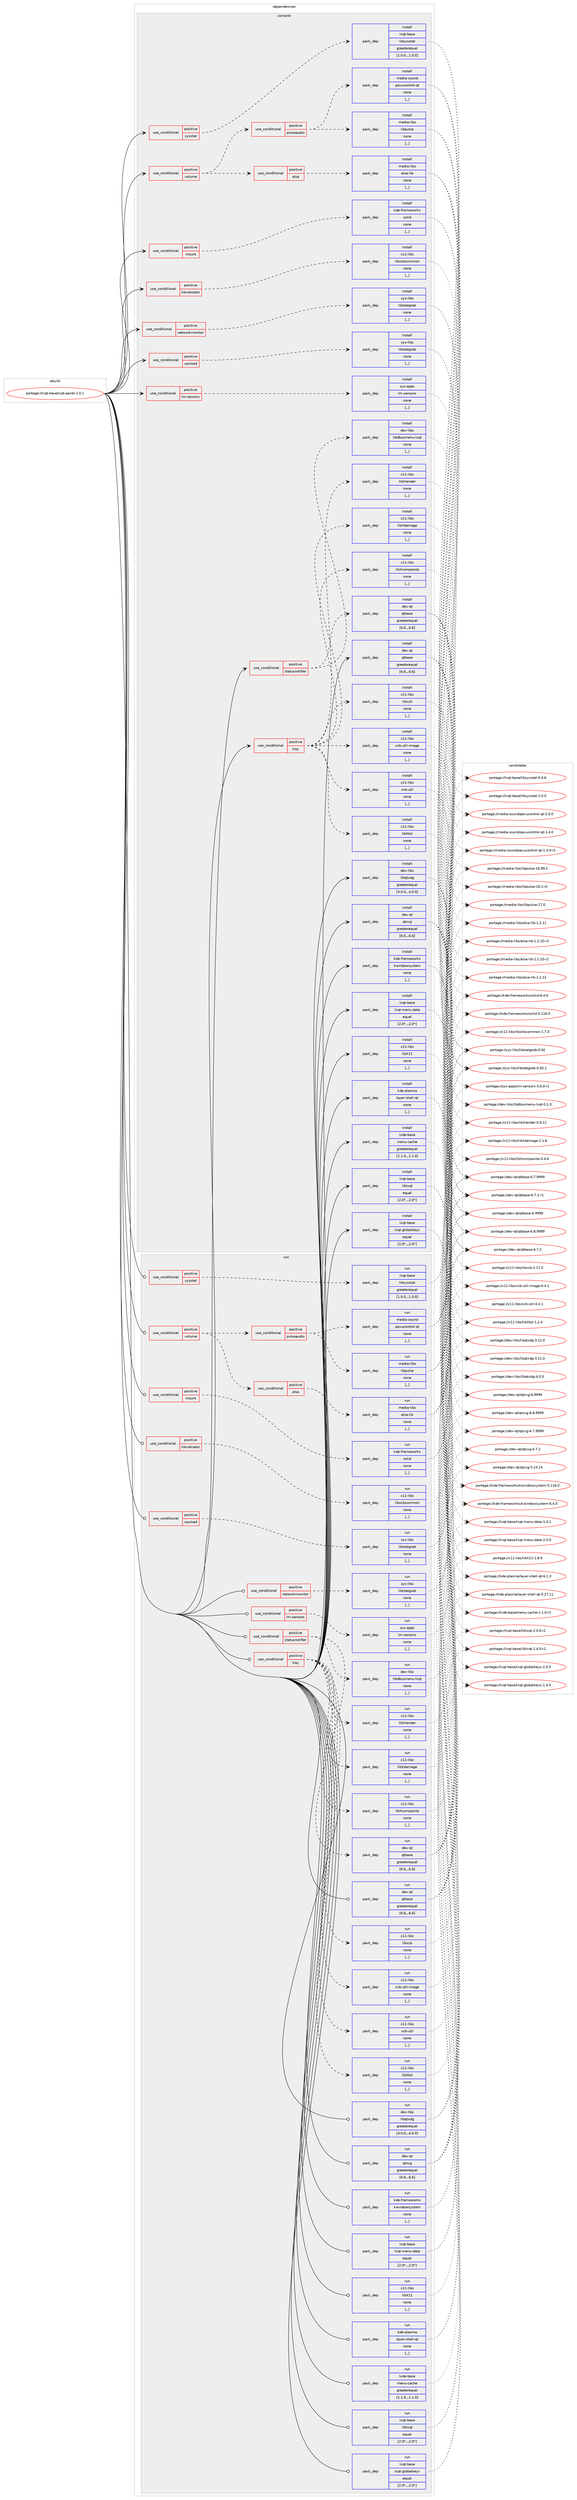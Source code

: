 digraph prolog {

# *************
# Graph options
# *************

newrank=true;
concentrate=true;
compound=true;
graph [rankdir=LR,fontname=Helvetica,fontsize=10,ranksep=1.5];#, ranksep=2.5, nodesep=0.2];
edge  [arrowhead=vee];
node  [fontname=Helvetica,fontsize=10];

# **********
# The ebuild
# **********

subgraph cluster_leftcol {
color=gray;
label=<<i>ebuild</i>>;
id [label="portage://lxqt-base/lxqt-panel-2.0.1", color=red, width=4, href="../lxqt-base/lxqt-panel-2.0.1.svg"];
}

# ****************
# The dependencies
# ****************

subgraph cluster_midcol {
color=gray;
label=<<i>dependencies</i>>;
subgraph cluster_compile {
fillcolor="#eeeeee";
style=filled;
label=<<i>compile</i>>;
subgraph cond68739 {
dependency274026 [label=<<TABLE BORDER="0" CELLBORDER="1" CELLSPACING="0" CELLPADDING="4"><TR><TD ROWSPAN="3" CELLPADDING="10">use_conditional</TD></TR><TR><TD>positive</TD></TR><TR><TD>cpuload</TD></TR></TABLE>>, shape=none, color=red];
subgraph pack203046 {
dependency274027 [label=<<TABLE BORDER="0" CELLBORDER="1" CELLSPACING="0" CELLPADDING="4" WIDTH="220"><TR><TD ROWSPAN="6" CELLPADDING="30">pack_dep</TD></TR><TR><TD WIDTH="110">install</TD></TR><TR><TD>sys-libs</TD></TR><TR><TD>libstatgrab</TD></TR><TR><TD>none</TD></TR><TR><TD>[,,]</TD></TR></TABLE>>, shape=none, color=blue];
}
dependency274026:e -> dependency274027:w [weight=20,style="dashed",arrowhead="vee"];
}
id:e -> dependency274026:w [weight=20,style="solid",arrowhead="vee"];
subgraph cond68740 {
dependency274028 [label=<<TABLE BORDER="0" CELLBORDER="1" CELLSPACING="0" CELLPADDING="4"><TR><TD ROWSPAN="3" CELLPADDING="10">use_conditional</TD></TR><TR><TD>positive</TD></TR><TR><TD>kbindicator</TD></TR></TABLE>>, shape=none, color=red];
subgraph pack203047 {
dependency274029 [label=<<TABLE BORDER="0" CELLBORDER="1" CELLSPACING="0" CELLPADDING="4" WIDTH="220"><TR><TD ROWSPAN="6" CELLPADDING="30">pack_dep</TD></TR><TR><TD WIDTH="110">install</TD></TR><TR><TD>x11-libs</TD></TR><TR><TD>libxkbcommon</TD></TR><TR><TD>none</TD></TR><TR><TD>[,,]</TD></TR></TABLE>>, shape=none, color=blue];
}
dependency274028:e -> dependency274029:w [weight=20,style="dashed",arrowhead="vee"];
}
id:e -> dependency274028:w [weight=20,style="solid",arrowhead="vee"];
subgraph cond68741 {
dependency274030 [label=<<TABLE BORDER="0" CELLBORDER="1" CELLSPACING="0" CELLPADDING="4"><TR><TD ROWSPAN="3" CELLPADDING="10">use_conditional</TD></TR><TR><TD>positive</TD></TR><TR><TD>lm-sensors</TD></TR></TABLE>>, shape=none, color=red];
subgraph pack203048 {
dependency274031 [label=<<TABLE BORDER="0" CELLBORDER="1" CELLSPACING="0" CELLPADDING="4" WIDTH="220"><TR><TD ROWSPAN="6" CELLPADDING="30">pack_dep</TD></TR><TR><TD WIDTH="110">install</TD></TR><TR><TD>sys-apps</TD></TR><TR><TD>lm-sensors</TD></TR><TR><TD>none</TD></TR><TR><TD>[,,]</TD></TR></TABLE>>, shape=none, color=blue];
}
dependency274030:e -> dependency274031:w [weight=20,style="dashed",arrowhead="vee"];
}
id:e -> dependency274030:w [weight=20,style="solid",arrowhead="vee"];
subgraph cond68742 {
dependency274032 [label=<<TABLE BORDER="0" CELLBORDER="1" CELLSPACING="0" CELLPADDING="4"><TR><TD ROWSPAN="3" CELLPADDING="10">use_conditional</TD></TR><TR><TD>positive</TD></TR><TR><TD>mount</TD></TR></TABLE>>, shape=none, color=red];
subgraph pack203049 {
dependency274033 [label=<<TABLE BORDER="0" CELLBORDER="1" CELLSPACING="0" CELLPADDING="4" WIDTH="220"><TR><TD ROWSPAN="6" CELLPADDING="30">pack_dep</TD></TR><TR><TD WIDTH="110">install</TD></TR><TR><TD>kde-frameworks</TD></TR><TR><TD>solid</TD></TR><TR><TD>none</TD></TR><TR><TD>[,,]</TD></TR></TABLE>>, shape=none, color=blue];
}
dependency274032:e -> dependency274033:w [weight=20,style="dashed",arrowhead="vee"];
}
id:e -> dependency274032:w [weight=20,style="solid",arrowhead="vee"];
subgraph cond68743 {
dependency274034 [label=<<TABLE BORDER="0" CELLBORDER="1" CELLSPACING="0" CELLPADDING="4"><TR><TD ROWSPAN="3" CELLPADDING="10">use_conditional</TD></TR><TR><TD>positive</TD></TR><TR><TD>networkmonitor</TD></TR></TABLE>>, shape=none, color=red];
subgraph pack203050 {
dependency274035 [label=<<TABLE BORDER="0" CELLBORDER="1" CELLSPACING="0" CELLPADDING="4" WIDTH="220"><TR><TD ROWSPAN="6" CELLPADDING="30">pack_dep</TD></TR><TR><TD WIDTH="110">install</TD></TR><TR><TD>sys-libs</TD></TR><TR><TD>libstatgrab</TD></TR><TR><TD>none</TD></TR><TR><TD>[,,]</TD></TR></TABLE>>, shape=none, color=blue];
}
dependency274034:e -> dependency274035:w [weight=20,style="dashed",arrowhead="vee"];
}
id:e -> dependency274034:w [weight=20,style="solid",arrowhead="vee"];
subgraph cond68744 {
dependency274036 [label=<<TABLE BORDER="0" CELLBORDER="1" CELLSPACING="0" CELLPADDING="4"><TR><TD ROWSPAN="3" CELLPADDING="10">use_conditional</TD></TR><TR><TD>positive</TD></TR><TR><TD>statusnotifier</TD></TR></TABLE>>, shape=none, color=red];
subgraph pack203051 {
dependency274037 [label=<<TABLE BORDER="0" CELLBORDER="1" CELLSPACING="0" CELLPADDING="4" WIDTH="220"><TR><TD ROWSPAN="6" CELLPADDING="30">pack_dep</TD></TR><TR><TD WIDTH="110">install</TD></TR><TR><TD>dev-libs</TD></TR><TR><TD>libdbusmenu-lxqt</TD></TR><TR><TD>none</TD></TR><TR><TD>[,,]</TD></TR></TABLE>>, shape=none, color=blue];
}
dependency274036:e -> dependency274037:w [weight=20,style="dashed",arrowhead="vee"];
subgraph pack203052 {
dependency274038 [label=<<TABLE BORDER="0" CELLBORDER="1" CELLSPACING="0" CELLPADDING="4" WIDTH="220"><TR><TD ROWSPAN="6" CELLPADDING="30">pack_dep</TD></TR><TR><TD WIDTH="110">install</TD></TR><TR><TD>dev-qt</TD></TR><TR><TD>qtbase</TD></TR><TR><TD>greaterequal</TD></TR><TR><TD>[6.6,,,6.6]</TD></TR></TABLE>>, shape=none, color=blue];
}
dependency274036:e -> dependency274038:w [weight=20,style="dashed",arrowhead="vee"];
}
id:e -> dependency274036:w [weight=20,style="solid",arrowhead="vee"];
subgraph cond68745 {
dependency274039 [label=<<TABLE BORDER="0" CELLBORDER="1" CELLSPACING="0" CELLPADDING="4"><TR><TD ROWSPAN="3" CELLPADDING="10">use_conditional</TD></TR><TR><TD>positive</TD></TR><TR><TD>sysstat</TD></TR></TABLE>>, shape=none, color=red];
subgraph pack203053 {
dependency274040 [label=<<TABLE BORDER="0" CELLBORDER="1" CELLSPACING="0" CELLPADDING="4" WIDTH="220"><TR><TD ROWSPAN="6" CELLPADDING="30">pack_dep</TD></TR><TR><TD WIDTH="110">install</TD></TR><TR><TD>lxqt-base</TD></TR><TR><TD>libsysstat</TD></TR><TR><TD>greaterequal</TD></TR><TR><TD>[1.0.0,,,1.0.0]</TD></TR></TABLE>>, shape=none, color=blue];
}
dependency274039:e -> dependency274040:w [weight=20,style="dashed",arrowhead="vee"];
}
id:e -> dependency274039:w [weight=20,style="solid",arrowhead="vee"];
subgraph cond68746 {
dependency274041 [label=<<TABLE BORDER="0" CELLBORDER="1" CELLSPACING="0" CELLPADDING="4"><TR><TD ROWSPAN="3" CELLPADDING="10">use_conditional</TD></TR><TR><TD>positive</TD></TR><TR><TD>tray</TD></TR></TABLE>>, shape=none, color=red];
subgraph pack203054 {
dependency274042 [label=<<TABLE BORDER="0" CELLBORDER="1" CELLSPACING="0" CELLPADDING="4" WIDTH="220"><TR><TD ROWSPAN="6" CELLPADDING="30">pack_dep</TD></TR><TR><TD WIDTH="110">install</TD></TR><TR><TD>x11-libs</TD></TR><TR><TD>libxcb</TD></TR><TR><TD>none</TD></TR><TR><TD>[,,]</TD></TR></TABLE>>, shape=none, color=blue];
}
dependency274041:e -> dependency274042:w [weight=20,style="dashed",arrowhead="vee"];
subgraph pack203055 {
dependency274043 [label=<<TABLE BORDER="0" CELLBORDER="1" CELLSPACING="0" CELLPADDING="4" WIDTH="220"><TR><TD ROWSPAN="6" CELLPADDING="30">pack_dep</TD></TR><TR><TD WIDTH="110">install</TD></TR><TR><TD>x11-libs</TD></TR><TR><TD>libXcomposite</TD></TR><TR><TD>none</TD></TR><TR><TD>[,,]</TD></TR></TABLE>>, shape=none, color=blue];
}
dependency274041:e -> dependency274043:w [weight=20,style="dashed",arrowhead="vee"];
subgraph pack203056 {
dependency274044 [label=<<TABLE BORDER="0" CELLBORDER="1" CELLSPACING="0" CELLPADDING="4" WIDTH="220"><TR><TD ROWSPAN="6" CELLPADDING="30">pack_dep</TD></TR><TR><TD WIDTH="110">install</TD></TR><TR><TD>x11-libs</TD></TR><TR><TD>libXdamage</TD></TR><TR><TD>none</TD></TR><TR><TD>[,,]</TD></TR></TABLE>>, shape=none, color=blue];
}
dependency274041:e -> dependency274044:w [weight=20,style="dashed",arrowhead="vee"];
subgraph pack203057 {
dependency274045 [label=<<TABLE BORDER="0" CELLBORDER="1" CELLSPACING="0" CELLPADDING="4" WIDTH="220"><TR><TD ROWSPAN="6" CELLPADDING="30">pack_dep</TD></TR><TR><TD WIDTH="110">install</TD></TR><TR><TD>x11-libs</TD></TR><TR><TD>libXrender</TD></TR><TR><TD>none</TD></TR><TR><TD>[,,]</TD></TR></TABLE>>, shape=none, color=blue];
}
dependency274041:e -> dependency274045:w [weight=20,style="dashed",arrowhead="vee"];
subgraph pack203058 {
dependency274046 [label=<<TABLE BORDER="0" CELLBORDER="1" CELLSPACING="0" CELLPADDING="4" WIDTH="220"><TR><TD ROWSPAN="6" CELLPADDING="30">pack_dep</TD></TR><TR><TD WIDTH="110">install</TD></TR><TR><TD>x11-libs</TD></TR><TR><TD>libXtst</TD></TR><TR><TD>none</TD></TR><TR><TD>[,,]</TD></TR></TABLE>>, shape=none, color=blue];
}
dependency274041:e -> dependency274046:w [weight=20,style="dashed",arrowhead="vee"];
subgraph pack203059 {
dependency274047 [label=<<TABLE BORDER="0" CELLBORDER="1" CELLSPACING="0" CELLPADDING="4" WIDTH="220"><TR><TD ROWSPAN="6" CELLPADDING="30">pack_dep</TD></TR><TR><TD WIDTH="110">install</TD></TR><TR><TD>x11-libs</TD></TR><TR><TD>xcb-util</TD></TR><TR><TD>none</TD></TR><TR><TD>[,,]</TD></TR></TABLE>>, shape=none, color=blue];
}
dependency274041:e -> dependency274047:w [weight=20,style="dashed",arrowhead="vee"];
subgraph pack203060 {
dependency274048 [label=<<TABLE BORDER="0" CELLBORDER="1" CELLSPACING="0" CELLPADDING="4" WIDTH="220"><TR><TD ROWSPAN="6" CELLPADDING="30">pack_dep</TD></TR><TR><TD WIDTH="110">install</TD></TR><TR><TD>x11-libs</TD></TR><TR><TD>xcb-util-image</TD></TR><TR><TD>none</TD></TR><TR><TD>[,,]</TD></TR></TABLE>>, shape=none, color=blue];
}
dependency274041:e -> dependency274048:w [weight=20,style="dashed",arrowhead="vee"];
}
id:e -> dependency274041:w [weight=20,style="solid",arrowhead="vee"];
subgraph cond68747 {
dependency274049 [label=<<TABLE BORDER="0" CELLBORDER="1" CELLSPACING="0" CELLPADDING="4"><TR><TD ROWSPAN="3" CELLPADDING="10">use_conditional</TD></TR><TR><TD>positive</TD></TR><TR><TD>volume</TD></TR></TABLE>>, shape=none, color=red];
subgraph cond68748 {
dependency274050 [label=<<TABLE BORDER="0" CELLBORDER="1" CELLSPACING="0" CELLPADDING="4"><TR><TD ROWSPAN="3" CELLPADDING="10">use_conditional</TD></TR><TR><TD>positive</TD></TR><TR><TD>alsa</TD></TR></TABLE>>, shape=none, color=red];
subgraph pack203061 {
dependency274051 [label=<<TABLE BORDER="0" CELLBORDER="1" CELLSPACING="0" CELLPADDING="4" WIDTH="220"><TR><TD ROWSPAN="6" CELLPADDING="30">pack_dep</TD></TR><TR><TD WIDTH="110">install</TD></TR><TR><TD>media-libs</TD></TR><TR><TD>alsa-lib</TD></TR><TR><TD>none</TD></TR><TR><TD>[,,]</TD></TR></TABLE>>, shape=none, color=blue];
}
dependency274050:e -> dependency274051:w [weight=20,style="dashed",arrowhead="vee"];
}
dependency274049:e -> dependency274050:w [weight=20,style="dashed",arrowhead="vee"];
subgraph cond68749 {
dependency274052 [label=<<TABLE BORDER="0" CELLBORDER="1" CELLSPACING="0" CELLPADDING="4"><TR><TD ROWSPAN="3" CELLPADDING="10">use_conditional</TD></TR><TR><TD>positive</TD></TR><TR><TD>pulseaudio</TD></TR></TABLE>>, shape=none, color=red];
subgraph pack203062 {
dependency274053 [label=<<TABLE BORDER="0" CELLBORDER="1" CELLSPACING="0" CELLPADDING="4" WIDTH="220"><TR><TD ROWSPAN="6" CELLPADDING="30">pack_dep</TD></TR><TR><TD WIDTH="110">install</TD></TR><TR><TD>media-libs</TD></TR><TR><TD>libpulse</TD></TR><TR><TD>none</TD></TR><TR><TD>[,,]</TD></TR></TABLE>>, shape=none, color=blue];
}
dependency274052:e -> dependency274053:w [weight=20,style="dashed",arrowhead="vee"];
subgraph pack203063 {
dependency274054 [label=<<TABLE BORDER="0" CELLBORDER="1" CELLSPACING="0" CELLPADDING="4" WIDTH="220"><TR><TD ROWSPAN="6" CELLPADDING="30">pack_dep</TD></TR><TR><TD WIDTH="110">install</TD></TR><TR><TD>media-sound</TD></TR><TR><TD>pavucontrol-qt</TD></TR><TR><TD>none</TD></TR><TR><TD>[,,]</TD></TR></TABLE>>, shape=none, color=blue];
}
dependency274052:e -> dependency274054:w [weight=20,style="dashed",arrowhead="vee"];
}
dependency274049:e -> dependency274052:w [weight=20,style="dashed",arrowhead="vee"];
}
id:e -> dependency274049:w [weight=20,style="solid",arrowhead="vee"];
subgraph pack203064 {
dependency274055 [label=<<TABLE BORDER="0" CELLBORDER="1" CELLSPACING="0" CELLPADDING="4" WIDTH="220"><TR><TD ROWSPAN="6" CELLPADDING="30">pack_dep</TD></TR><TR><TD WIDTH="110">install</TD></TR><TR><TD>dev-libs</TD></TR><TR><TD>libqtxdg</TD></TR><TR><TD>greaterequal</TD></TR><TR><TD>[4.0.0,,,4.0.0]</TD></TR></TABLE>>, shape=none, color=blue];
}
id:e -> dependency274055:w [weight=20,style="solid",arrowhead="vee"];
subgraph pack203065 {
dependency274056 [label=<<TABLE BORDER="0" CELLBORDER="1" CELLSPACING="0" CELLPADDING="4" WIDTH="220"><TR><TD ROWSPAN="6" CELLPADDING="30">pack_dep</TD></TR><TR><TD WIDTH="110">install</TD></TR><TR><TD>dev-qt</TD></TR><TR><TD>qtbase</TD></TR><TR><TD>greaterequal</TD></TR><TR><TD>[6.6,,,6.6]</TD></TR></TABLE>>, shape=none, color=blue];
}
id:e -> dependency274056:w [weight=20,style="solid",arrowhead="vee"];
subgraph pack203066 {
dependency274057 [label=<<TABLE BORDER="0" CELLBORDER="1" CELLSPACING="0" CELLPADDING="4" WIDTH="220"><TR><TD ROWSPAN="6" CELLPADDING="30">pack_dep</TD></TR><TR><TD WIDTH="110">install</TD></TR><TR><TD>dev-qt</TD></TR><TR><TD>qtsvg</TD></TR><TR><TD>greaterequal</TD></TR><TR><TD>[6.6,,,6.6]</TD></TR></TABLE>>, shape=none, color=blue];
}
id:e -> dependency274057:w [weight=20,style="solid",arrowhead="vee"];
subgraph pack203067 {
dependency274058 [label=<<TABLE BORDER="0" CELLBORDER="1" CELLSPACING="0" CELLPADDING="4" WIDTH="220"><TR><TD ROWSPAN="6" CELLPADDING="30">pack_dep</TD></TR><TR><TD WIDTH="110">install</TD></TR><TR><TD>kde-frameworks</TD></TR><TR><TD>kwindowsystem</TD></TR><TR><TD>none</TD></TR><TR><TD>[,,]</TD></TR></TABLE>>, shape=none, color=blue];
}
id:e -> dependency274058:w [weight=20,style="solid",arrowhead="vee"];
subgraph pack203068 {
dependency274059 [label=<<TABLE BORDER="0" CELLBORDER="1" CELLSPACING="0" CELLPADDING="4" WIDTH="220"><TR><TD ROWSPAN="6" CELLPADDING="30">pack_dep</TD></TR><TR><TD WIDTH="110">install</TD></TR><TR><TD>kde-plasma</TD></TR><TR><TD>layer-shell-qt</TD></TR><TR><TD>none</TD></TR><TR><TD>[,,]</TD></TR></TABLE>>, shape=none, color=blue];
}
id:e -> dependency274059:w [weight=20,style="solid",arrowhead="vee"];
subgraph pack203069 {
dependency274060 [label=<<TABLE BORDER="0" CELLBORDER="1" CELLSPACING="0" CELLPADDING="4" WIDTH="220"><TR><TD ROWSPAN="6" CELLPADDING="30">pack_dep</TD></TR><TR><TD WIDTH="110">install</TD></TR><TR><TD>lxde-base</TD></TR><TR><TD>menu-cache</TD></TR><TR><TD>greaterequal</TD></TR><TR><TD>[1.1.0,,,1.1.0]</TD></TR></TABLE>>, shape=none, color=blue];
}
id:e -> dependency274060:w [weight=20,style="solid",arrowhead="vee"];
subgraph pack203070 {
dependency274061 [label=<<TABLE BORDER="0" CELLBORDER="1" CELLSPACING="0" CELLPADDING="4" WIDTH="220"><TR><TD ROWSPAN="6" CELLPADDING="30">pack_dep</TD></TR><TR><TD WIDTH="110">install</TD></TR><TR><TD>lxqt-base</TD></TR><TR><TD>liblxqt</TD></TR><TR><TD>equal</TD></TR><TR><TD>[2.0*,,,2.0*]</TD></TR></TABLE>>, shape=none, color=blue];
}
id:e -> dependency274061:w [weight=20,style="solid",arrowhead="vee"];
subgraph pack203071 {
dependency274062 [label=<<TABLE BORDER="0" CELLBORDER="1" CELLSPACING="0" CELLPADDING="4" WIDTH="220"><TR><TD ROWSPAN="6" CELLPADDING="30">pack_dep</TD></TR><TR><TD WIDTH="110">install</TD></TR><TR><TD>lxqt-base</TD></TR><TR><TD>lxqt-globalkeys</TD></TR><TR><TD>equal</TD></TR><TR><TD>[2.0*,,,2.0*]</TD></TR></TABLE>>, shape=none, color=blue];
}
id:e -> dependency274062:w [weight=20,style="solid",arrowhead="vee"];
subgraph pack203072 {
dependency274063 [label=<<TABLE BORDER="0" CELLBORDER="1" CELLSPACING="0" CELLPADDING="4" WIDTH="220"><TR><TD ROWSPAN="6" CELLPADDING="30">pack_dep</TD></TR><TR><TD WIDTH="110">install</TD></TR><TR><TD>lxqt-base</TD></TR><TR><TD>lxqt-menu-data</TD></TR><TR><TD>equal</TD></TR><TR><TD>[2.0*,,,2.0*]</TD></TR></TABLE>>, shape=none, color=blue];
}
id:e -> dependency274063:w [weight=20,style="solid",arrowhead="vee"];
subgraph pack203073 {
dependency274064 [label=<<TABLE BORDER="0" CELLBORDER="1" CELLSPACING="0" CELLPADDING="4" WIDTH="220"><TR><TD ROWSPAN="6" CELLPADDING="30">pack_dep</TD></TR><TR><TD WIDTH="110">install</TD></TR><TR><TD>x11-libs</TD></TR><TR><TD>libX11</TD></TR><TR><TD>none</TD></TR><TR><TD>[,,]</TD></TR></TABLE>>, shape=none, color=blue];
}
id:e -> dependency274064:w [weight=20,style="solid",arrowhead="vee"];
}
subgraph cluster_compileandrun {
fillcolor="#eeeeee";
style=filled;
label=<<i>compile and run</i>>;
}
subgraph cluster_run {
fillcolor="#eeeeee";
style=filled;
label=<<i>run</i>>;
subgraph cond68750 {
dependency274065 [label=<<TABLE BORDER="0" CELLBORDER="1" CELLSPACING="0" CELLPADDING="4"><TR><TD ROWSPAN="3" CELLPADDING="10">use_conditional</TD></TR><TR><TD>positive</TD></TR><TR><TD>cpuload</TD></TR></TABLE>>, shape=none, color=red];
subgraph pack203074 {
dependency274066 [label=<<TABLE BORDER="0" CELLBORDER="1" CELLSPACING="0" CELLPADDING="4" WIDTH="220"><TR><TD ROWSPAN="6" CELLPADDING="30">pack_dep</TD></TR><TR><TD WIDTH="110">run</TD></TR><TR><TD>sys-libs</TD></TR><TR><TD>libstatgrab</TD></TR><TR><TD>none</TD></TR><TR><TD>[,,]</TD></TR></TABLE>>, shape=none, color=blue];
}
dependency274065:e -> dependency274066:w [weight=20,style="dashed",arrowhead="vee"];
}
id:e -> dependency274065:w [weight=20,style="solid",arrowhead="odot"];
subgraph cond68751 {
dependency274067 [label=<<TABLE BORDER="0" CELLBORDER="1" CELLSPACING="0" CELLPADDING="4"><TR><TD ROWSPAN="3" CELLPADDING="10">use_conditional</TD></TR><TR><TD>positive</TD></TR><TR><TD>kbindicator</TD></TR></TABLE>>, shape=none, color=red];
subgraph pack203075 {
dependency274068 [label=<<TABLE BORDER="0" CELLBORDER="1" CELLSPACING="0" CELLPADDING="4" WIDTH="220"><TR><TD ROWSPAN="6" CELLPADDING="30">pack_dep</TD></TR><TR><TD WIDTH="110">run</TD></TR><TR><TD>x11-libs</TD></TR><TR><TD>libxkbcommon</TD></TR><TR><TD>none</TD></TR><TR><TD>[,,]</TD></TR></TABLE>>, shape=none, color=blue];
}
dependency274067:e -> dependency274068:w [weight=20,style="dashed",arrowhead="vee"];
}
id:e -> dependency274067:w [weight=20,style="solid",arrowhead="odot"];
subgraph cond68752 {
dependency274069 [label=<<TABLE BORDER="0" CELLBORDER="1" CELLSPACING="0" CELLPADDING="4"><TR><TD ROWSPAN="3" CELLPADDING="10">use_conditional</TD></TR><TR><TD>positive</TD></TR><TR><TD>lm-sensors</TD></TR></TABLE>>, shape=none, color=red];
subgraph pack203076 {
dependency274070 [label=<<TABLE BORDER="0" CELLBORDER="1" CELLSPACING="0" CELLPADDING="4" WIDTH="220"><TR><TD ROWSPAN="6" CELLPADDING="30">pack_dep</TD></TR><TR><TD WIDTH="110">run</TD></TR><TR><TD>sys-apps</TD></TR><TR><TD>lm-sensors</TD></TR><TR><TD>none</TD></TR><TR><TD>[,,]</TD></TR></TABLE>>, shape=none, color=blue];
}
dependency274069:e -> dependency274070:w [weight=20,style="dashed",arrowhead="vee"];
}
id:e -> dependency274069:w [weight=20,style="solid",arrowhead="odot"];
subgraph cond68753 {
dependency274071 [label=<<TABLE BORDER="0" CELLBORDER="1" CELLSPACING="0" CELLPADDING="4"><TR><TD ROWSPAN="3" CELLPADDING="10">use_conditional</TD></TR><TR><TD>positive</TD></TR><TR><TD>mount</TD></TR></TABLE>>, shape=none, color=red];
subgraph pack203077 {
dependency274072 [label=<<TABLE BORDER="0" CELLBORDER="1" CELLSPACING="0" CELLPADDING="4" WIDTH="220"><TR><TD ROWSPAN="6" CELLPADDING="30">pack_dep</TD></TR><TR><TD WIDTH="110">run</TD></TR><TR><TD>kde-frameworks</TD></TR><TR><TD>solid</TD></TR><TR><TD>none</TD></TR><TR><TD>[,,]</TD></TR></TABLE>>, shape=none, color=blue];
}
dependency274071:e -> dependency274072:w [weight=20,style="dashed",arrowhead="vee"];
}
id:e -> dependency274071:w [weight=20,style="solid",arrowhead="odot"];
subgraph cond68754 {
dependency274073 [label=<<TABLE BORDER="0" CELLBORDER="1" CELLSPACING="0" CELLPADDING="4"><TR><TD ROWSPAN="3" CELLPADDING="10">use_conditional</TD></TR><TR><TD>positive</TD></TR><TR><TD>networkmonitor</TD></TR></TABLE>>, shape=none, color=red];
subgraph pack203078 {
dependency274074 [label=<<TABLE BORDER="0" CELLBORDER="1" CELLSPACING="0" CELLPADDING="4" WIDTH="220"><TR><TD ROWSPAN="6" CELLPADDING="30">pack_dep</TD></TR><TR><TD WIDTH="110">run</TD></TR><TR><TD>sys-libs</TD></TR><TR><TD>libstatgrab</TD></TR><TR><TD>none</TD></TR><TR><TD>[,,]</TD></TR></TABLE>>, shape=none, color=blue];
}
dependency274073:e -> dependency274074:w [weight=20,style="dashed",arrowhead="vee"];
}
id:e -> dependency274073:w [weight=20,style="solid",arrowhead="odot"];
subgraph cond68755 {
dependency274075 [label=<<TABLE BORDER="0" CELLBORDER="1" CELLSPACING="0" CELLPADDING="4"><TR><TD ROWSPAN="3" CELLPADDING="10">use_conditional</TD></TR><TR><TD>positive</TD></TR><TR><TD>statusnotifier</TD></TR></TABLE>>, shape=none, color=red];
subgraph pack203079 {
dependency274076 [label=<<TABLE BORDER="0" CELLBORDER="1" CELLSPACING="0" CELLPADDING="4" WIDTH="220"><TR><TD ROWSPAN="6" CELLPADDING="30">pack_dep</TD></TR><TR><TD WIDTH="110">run</TD></TR><TR><TD>dev-libs</TD></TR><TR><TD>libdbusmenu-lxqt</TD></TR><TR><TD>none</TD></TR><TR><TD>[,,]</TD></TR></TABLE>>, shape=none, color=blue];
}
dependency274075:e -> dependency274076:w [weight=20,style="dashed",arrowhead="vee"];
subgraph pack203080 {
dependency274077 [label=<<TABLE BORDER="0" CELLBORDER="1" CELLSPACING="0" CELLPADDING="4" WIDTH="220"><TR><TD ROWSPAN="6" CELLPADDING="30">pack_dep</TD></TR><TR><TD WIDTH="110">run</TD></TR><TR><TD>dev-qt</TD></TR><TR><TD>qtbase</TD></TR><TR><TD>greaterequal</TD></TR><TR><TD>[6.6,,,6.6]</TD></TR></TABLE>>, shape=none, color=blue];
}
dependency274075:e -> dependency274077:w [weight=20,style="dashed",arrowhead="vee"];
}
id:e -> dependency274075:w [weight=20,style="solid",arrowhead="odot"];
subgraph cond68756 {
dependency274078 [label=<<TABLE BORDER="0" CELLBORDER="1" CELLSPACING="0" CELLPADDING="4"><TR><TD ROWSPAN="3" CELLPADDING="10">use_conditional</TD></TR><TR><TD>positive</TD></TR><TR><TD>sysstat</TD></TR></TABLE>>, shape=none, color=red];
subgraph pack203081 {
dependency274079 [label=<<TABLE BORDER="0" CELLBORDER="1" CELLSPACING="0" CELLPADDING="4" WIDTH="220"><TR><TD ROWSPAN="6" CELLPADDING="30">pack_dep</TD></TR><TR><TD WIDTH="110">run</TD></TR><TR><TD>lxqt-base</TD></TR><TR><TD>libsysstat</TD></TR><TR><TD>greaterequal</TD></TR><TR><TD>[1.0.0,,,1.0.0]</TD></TR></TABLE>>, shape=none, color=blue];
}
dependency274078:e -> dependency274079:w [weight=20,style="dashed",arrowhead="vee"];
}
id:e -> dependency274078:w [weight=20,style="solid",arrowhead="odot"];
subgraph cond68757 {
dependency274080 [label=<<TABLE BORDER="0" CELLBORDER="1" CELLSPACING="0" CELLPADDING="4"><TR><TD ROWSPAN="3" CELLPADDING="10">use_conditional</TD></TR><TR><TD>positive</TD></TR><TR><TD>tray</TD></TR></TABLE>>, shape=none, color=red];
subgraph pack203082 {
dependency274081 [label=<<TABLE BORDER="0" CELLBORDER="1" CELLSPACING="0" CELLPADDING="4" WIDTH="220"><TR><TD ROWSPAN="6" CELLPADDING="30">pack_dep</TD></TR><TR><TD WIDTH="110">run</TD></TR><TR><TD>x11-libs</TD></TR><TR><TD>libxcb</TD></TR><TR><TD>none</TD></TR><TR><TD>[,,]</TD></TR></TABLE>>, shape=none, color=blue];
}
dependency274080:e -> dependency274081:w [weight=20,style="dashed",arrowhead="vee"];
subgraph pack203083 {
dependency274082 [label=<<TABLE BORDER="0" CELLBORDER="1" CELLSPACING="0" CELLPADDING="4" WIDTH="220"><TR><TD ROWSPAN="6" CELLPADDING="30">pack_dep</TD></TR><TR><TD WIDTH="110">run</TD></TR><TR><TD>x11-libs</TD></TR><TR><TD>libXcomposite</TD></TR><TR><TD>none</TD></TR><TR><TD>[,,]</TD></TR></TABLE>>, shape=none, color=blue];
}
dependency274080:e -> dependency274082:w [weight=20,style="dashed",arrowhead="vee"];
subgraph pack203084 {
dependency274083 [label=<<TABLE BORDER="0" CELLBORDER="1" CELLSPACING="0" CELLPADDING="4" WIDTH="220"><TR><TD ROWSPAN="6" CELLPADDING="30">pack_dep</TD></TR><TR><TD WIDTH="110">run</TD></TR><TR><TD>x11-libs</TD></TR><TR><TD>libXdamage</TD></TR><TR><TD>none</TD></TR><TR><TD>[,,]</TD></TR></TABLE>>, shape=none, color=blue];
}
dependency274080:e -> dependency274083:w [weight=20,style="dashed",arrowhead="vee"];
subgraph pack203085 {
dependency274084 [label=<<TABLE BORDER="0" CELLBORDER="1" CELLSPACING="0" CELLPADDING="4" WIDTH="220"><TR><TD ROWSPAN="6" CELLPADDING="30">pack_dep</TD></TR><TR><TD WIDTH="110">run</TD></TR><TR><TD>x11-libs</TD></TR><TR><TD>libXrender</TD></TR><TR><TD>none</TD></TR><TR><TD>[,,]</TD></TR></TABLE>>, shape=none, color=blue];
}
dependency274080:e -> dependency274084:w [weight=20,style="dashed",arrowhead="vee"];
subgraph pack203086 {
dependency274085 [label=<<TABLE BORDER="0" CELLBORDER="1" CELLSPACING="0" CELLPADDING="4" WIDTH="220"><TR><TD ROWSPAN="6" CELLPADDING="30">pack_dep</TD></TR><TR><TD WIDTH="110">run</TD></TR><TR><TD>x11-libs</TD></TR><TR><TD>libXtst</TD></TR><TR><TD>none</TD></TR><TR><TD>[,,]</TD></TR></TABLE>>, shape=none, color=blue];
}
dependency274080:e -> dependency274085:w [weight=20,style="dashed",arrowhead="vee"];
subgraph pack203087 {
dependency274086 [label=<<TABLE BORDER="0" CELLBORDER="1" CELLSPACING="0" CELLPADDING="4" WIDTH="220"><TR><TD ROWSPAN="6" CELLPADDING="30">pack_dep</TD></TR><TR><TD WIDTH="110">run</TD></TR><TR><TD>x11-libs</TD></TR><TR><TD>xcb-util</TD></TR><TR><TD>none</TD></TR><TR><TD>[,,]</TD></TR></TABLE>>, shape=none, color=blue];
}
dependency274080:e -> dependency274086:w [weight=20,style="dashed",arrowhead="vee"];
subgraph pack203088 {
dependency274087 [label=<<TABLE BORDER="0" CELLBORDER="1" CELLSPACING="0" CELLPADDING="4" WIDTH="220"><TR><TD ROWSPAN="6" CELLPADDING="30">pack_dep</TD></TR><TR><TD WIDTH="110">run</TD></TR><TR><TD>x11-libs</TD></TR><TR><TD>xcb-util-image</TD></TR><TR><TD>none</TD></TR><TR><TD>[,,]</TD></TR></TABLE>>, shape=none, color=blue];
}
dependency274080:e -> dependency274087:w [weight=20,style="dashed",arrowhead="vee"];
}
id:e -> dependency274080:w [weight=20,style="solid",arrowhead="odot"];
subgraph cond68758 {
dependency274088 [label=<<TABLE BORDER="0" CELLBORDER="1" CELLSPACING="0" CELLPADDING="4"><TR><TD ROWSPAN="3" CELLPADDING="10">use_conditional</TD></TR><TR><TD>positive</TD></TR><TR><TD>volume</TD></TR></TABLE>>, shape=none, color=red];
subgraph cond68759 {
dependency274089 [label=<<TABLE BORDER="0" CELLBORDER="1" CELLSPACING="0" CELLPADDING="4"><TR><TD ROWSPAN="3" CELLPADDING="10">use_conditional</TD></TR><TR><TD>positive</TD></TR><TR><TD>alsa</TD></TR></TABLE>>, shape=none, color=red];
subgraph pack203089 {
dependency274090 [label=<<TABLE BORDER="0" CELLBORDER="1" CELLSPACING="0" CELLPADDING="4" WIDTH="220"><TR><TD ROWSPAN="6" CELLPADDING="30">pack_dep</TD></TR><TR><TD WIDTH="110">run</TD></TR><TR><TD>media-libs</TD></TR><TR><TD>alsa-lib</TD></TR><TR><TD>none</TD></TR><TR><TD>[,,]</TD></TR></TABLE>>, shape=none, color=blue];
}
dependency274089:e -> dependency274090:w [weight=20,style="dashed",arrowhead="vee"];
}
dependency274088:e -> dependency274089:w [weight=20,style="dashed",arrowhead="vee"];
subgraph cond68760 {
dependency274091 [label=<<TABLE BORDER="0" CELLBORDER="1" CELLSPACING="0" CELLPADDING="4"><TR><TD ROWSPAN="3" CELLPADDING="10">use_conditional</TD></TR><TR><TD>positive</TD></TR><TR><TD>pulseaudio</TD></TR></TABLE>>, shape=none, color=red];
subgraph pack203090 {
dependency274092 [label=<<TABLE BORDER="0" CELLBORDER="1" CELLSPACING="0" CELLPADDING="4" WIDTH="220"><TR><TD ROWSPAN="6" CELLPADDING="30">pack_dep</TD></TR><TR><TD WIDTH="110">run</TD></TR><TR><TD>media-libs</TD></TR><TR><TD>libpulse</TD></TR><TR><TD>none</TD></TR><TR><TD>[,,]</TD></TR></TABLE>>, shape=none, color=blue];
}
dependency274091:e -> dependency274092:w [weight=20,style="dashed",arrowhead="vee"];
subgraph pack203091 {
dependency274093 [label=<<TABLE BORDER="0" CELLBORDER="1" CELLSPACING="0" CELLPADDING="4" WIDTH="220"><TR><TD ROWSPAN="6" CELLPADDING="30">pack_dep</TD></TR><TR><TD WIDTH="110">run</TD></TR><TR><TD>media-sound</TD></TR><TR><TD>pavucontrol-qt</TD></TR><TR><TD>none</TD></TR><TR><TD>[,,]</TD></TR></TABLE>>, shape=none, color=blue];
}
dependency274091:e -> dependency274093:w [weight=20,style="dashed",arrowhead="vee"];
}
dependency274088:e -> dependency274091:w [weight=20,style="dashed",arrowhead="vee"];
}
id:e -> dependency274088:w [weight=20,style="solid",arrowhead="odot"];
subgraph pack203092 {
dependency274094 [label=<<TABLE BORDER="0" CELLBORDER="1" CELLSPACING="0" CELLPADDING="4" WIDTH="220"><TR><TD ROWSPAN="6" CELLPADDING="30">pack_dep</TD></TR><TR><TD WIDTH="110">run</TD></TR><TR><TD>dev-libs</TD></TR><TR><TD>libqtxdg</TD></TR><TR><TD>greaterequal</TD></TR><TR><TD>[4.0.0,,,4.0.0]</TD></TR></TABLE>>, shape=none, color=blue];
}
id:e -> dependency274094:w [weight=20,style="solid",arrowhead="odot"];
subgraph pack203093 {
dependency274095 [label=<<TABLE BORDER="0" CELLBORDER="1" CELLSPACING="0" CELLPADDING="4" WIDTH="220"><TR><TD ROWSPAN="6" CELLPADDING="30">pack_dep</TD></TR><TR><TD WIDTH="110">run</TD></TR><TR><TD>dev-qt</TD></TR><TR><TD>qtbase</TD></TR><TR><TD>greaterequal</TD></TR><TR><TD>[6.6,,,6.6]</TD></TR></TABLE>>, shape=none, color=blue];
}
id:e -> dependency274095:w [weight=20,style="solid",arrowhead="odot"];
subgraph pack203094 {
dependency274096 [label=<<TABLE BORDER="0" CELLBORDER="1" CELLSPACING="0" CELLPADDING="4" WIDTH="220"><TR><TD ROWSPAN="6" CELLPADDING="30">pack_dep</TD></TR><TR><TD WIDTH="110">run</TD></TR><TR><TD>dev-qt</TD></TR><TR><TD>qtsvg</TD></TR><TR><TD>greaterequal</TD></TR><TR><TD>[6.6,,,6.6]</TD></TR></TABLE>>, shape=none, color=blue];
}
id:e -> dependency274096:w [weight=20,style="solid",arrowhead="odot"];
subgraph pack203095 {
dependency274097 [label=<<TABLE BORDER="0" CELLBORDER="1" CELLSPACING="0" CELLPADDING="4" WIDTH="220"><TR><TD ROWSPAN="6" CELLPADDING="30">pack_dep</TD></TR><TR><TD WIDTH="110">run</TD></TR><TR><TD>kde-frameworks</TD></TR><TR><TD>kwindowsystem</TD></TR><TR><TD>none</TD></TR><TR><TD>[,,]</TD></TR></TABLE>>, shape=none, color=blue];
}
id:e -> dependency274097:w [weight=20,style="solid",arrowhead="odot"];
subgraph pack203096 {
dependency274098 [label=<<TABLE BORDER="0" CELLBORDER="1" CELLSPACING="0" CELLPADDING="4" WIDTH="220"><TR><TD ROWSPAN="6" CELLPADDING="30">pack_dep</TD></TR><TR><TD WIDTH="110">run</TD></TR><TR><TD>kde-plasma</TD></TR><TR><TD>layer-shell-qt</TD></TR><TR><TD>none</TD></TR><TR><TD>[,,]</TD></TR></TABLE>>, shape=none, color=blue];
}
id:e -> dependency274098:w [weight=20,style="solid",arrowhead="odot"];
subgraph pack203097 {
dependency274099 [label=<<TABLE BORDER="0" CELLBORDER="1" CELLSPACING="0" CELLPADDING="4" WIDTH="220"><TR><TD ROWSPAN="6" CELLPADDING="30">pack_dep</TD></TR><TR><TD WIDTH="110">run</TD></TR><TR><TD>lxde-base</TD></TR><TR><TD>menu-cache</TD></TR><TR><TD>greaterequal</TD></TR><TR><TD>[1.1.0,,,1.1.0]</TD></TR></TABLE>>, shape=none, color=blue];
}
id:e -> dependency274099:w [weight=20,style="solid",arrowhead="odot"];
subgraph pack203098 {
dependency274100 [label=<<TABLE BORDER="0" CELLBORDER="1" CELLSPACING="0" CELLPADDING="4" WIDTH="220"><TR><TD ROWSPAN="6" CELLPADDING="30">pack_dep</TD></TR><TR><TD WIDTH="110">run</TD></TR><TR><TD>lxqt-base</TD></TR><TR><TD>liblxqt</TD></TR><TR><TD>equal</TD></TR><TR><TD>[2.0*,,,2.0*]</TD></TR></TABLE>>, shape=none, color=blue];
}
id:e -> dependency274100:w [weight=20,style="solid",arrowhead="odot"];
subgraph pack203099 {
dependency274101 [label=<<TABLE BORDER="0" CELLBORDER="1" CELLSPACING="0" CELLPADDING="4" WIDTH="220"><TR><TD ROWSPAN="6" CELLPADDING="30">pack_dep</TD></TR><TR><TD WIDTH="110">run</TD></TR><TR><TD>lxqt-base</TD></TR><TR><TD>lxqt-globalkeys</TD></TR><TR><TD>equal</TD></TR><TR><TD>[2.0*,,,2.0*]</TD></TR></TABLE>>, shape=none, color=blue];
}
id:e -> dependency274101:w [weight=20,style="solid",arrowhead="odot"];
subgraph pack203100 {
dependency274102 [label=<<TABLE BORDER="0" CELLBORDER="1" CELLSPACING="0" CELLPADDING="4" WIDTH="220"><TR><TD ROWSPAN="6" CELLPADDING="30">pack_dep</TD></TR><TR><TD WIDTH="110">run</TD></TR><TR><TD>lxqt-base</TD></TR><TR><TD>lxqt-menu-data</TD></TR><TR><TD>equal</TD></TR><TR><TD>[2.0*,,,2.0*]</TD></TR></TABLE>>, shape=none, color=blue];
}
id:e -> dependency274102:w [weight=20,style="solid",arrowhead="odot"];
subgraph pack203101 {
dependency274103 [label=<<TABLE BORDER="0" CELLBORDER="1" CELLSPACING="0" CELLPADDING="4" WIDTH="220"><TR><TD ROWSPAN="6" CELLPADDING="30">pack_dep</TD></TR><TR><TD WIDTH="110">run</TD></TR><TR><TD>x11-libs</TD></TR><TR><TD>libX11</TD></TR><TR><TD>none</TD></TR><TR><TD>[,,]</TD></TR></TABLE>>, shape=none, color=blue];
}
id:e -> dependency274103:w [weight=20,style="solid",arrowhead="odot"];
}
}

# **************
# The candidates
# **************

subgraph cluster_choices {
rank=same;
color=gray;
label=<<i>candidates</i>>;

subgraph choice203046 {
color=black;
nodesep=1;
choice1151211154510810598115471081059811511697116103114979845484657504649 [label="portage://sys-libs/libstatgrab-0.92.1", color=red, width=4,href="../sys-libs/libstatgrab-0.92.1.svg"];
choice115121115451081059811547108105981151169711610311497984548465750 [label="portage://sys-libs/libstatgrab-0.92", color=red, width=4,href="../sys-libs/libstatgrab-0.92.svg"];
dependency274027:e -> choice1151211154510810598115471081059811511697116103114979845484657504649:w [style=dotted,weight="100"];
dependency274027:e -> choice115121115451081059811547108105981151169711610311497984548465750:w [style=dotted,weight="100"];
}
subgraph choice203047 {
color=black;
nodesep=1;
choice1204949451081059811547108105981201079899111109109111110454946554648 [label="portage://x11-libs/libxkbcommon-1.7.0", color=red, width=4,href="../x11-libs/libxkbcommon-1.7.0.svg"];
dependency274029:e -> choice1204949451081059811547108105981201079899111109109111110454946554648:w [style=dotted,weight="100"];
}
subgraph choice203048 {
color=black;
nodesep=1;
choice115121115459711211211547108109451151011101151111141154551465446484511449 [label="portage://sys-apps/lm-sensors-3.6.0-r1", color=red, width=4,href="../sys-apps/lm-sensors-3.6.0-r1.svg"];
dependency274031:e -> choice115121115459711211211547108109451151011101151111141154551465446484511449:w [style=dotted,weight="100"];
}
subgraph choice203049 {
color=black;
nodesep=1;
choice107100101451021149710910111911111410711547115111108105100455446524648 [label="portage://kde-frameworks/solid-6.4.0", color=red, width=4,href="../kde-frameworks/solid-6.4.0.svg"];
choice1071001014510211497109101119111114107115471151111081051004553464949544648 [label="portage://kde-frameworks/solid-5.116.0", color=red, width=4,href="../kde-frameworks/solid-5.116.0.svg"];
dependency274033:e -> choice107100101451021149710910111911111410711547115111108105100455446524648:w [style=dotted,weight="100"];
dependency274033:e -> choice1071001014510211497109101119111114107115471151111081051004553464949544648:w [style=dotted,weight="100"];
}
subgraph choice203050 {
color=black;
nodesep=1;
choice1151211154510810598115471081059811511697116103114979845484657504649 [label="portage://sys-libs/libstatgrab-0.92.1", color=red, width=4,href="../sys-libs/libstatgrab-0.92.1.svg"];
choice115121115451081059811547108105981151169711610311497984548465750 [label="portage://sys-libs/libstatgrab-0.92", color=red, width=4,href="../sys-libs/libstatgrab-0.92.svg"];
dependency274035:e -> choice1151211154510810598115471081059811511697116103114979845484657504649:w [style=dotted,weight="100"];
dependency274035:e -> choice115121115451081059811547108105981151169711610311497984548465750:w [style=dotted,weight="100"];
}
subgraph choice203051 {
color=black;
nodesep=1;
choice100101118451081059811547108105981009811711510910111011745108120113116454846494648 [label="portage://dev-libs/libdbusmenu-lxqt-0.1.0", color=red, width=4,href="../dev-libs/libdbusmenu-lxqt-0.1.0.svg"];
dependency274037:e -> choice100101118451081059811547108105981009811711510910111011745108120113116454846494648:w [style=dotted,weight="100"];
}
subgraph choice203052 {
color=black;
nodesep=1;
choice1001011184511311647113116989711510145544657575757 [label="portage://dev-qt/qtbase-6.9999", color=red, width=4,href="../dev-qt/qtbase-6.9999.svg"];
choice10010111845113116471131169897115101455446564657575757 [label="portage://dev-qt/qtbase-6.8.9999", color=red, width=4,href="../dev-qt/qtbase-6.8.9999.svg"];
choice10010111845113116471131169897115101455446554657575757 [label="portage://dev-qt/qtbase-6.7.9999", color=red, width=4,href="../dev-qt/qtbase-6.7.9999.svg"];
choice100101118451131164711311698971151014554465546504511449 [label="portage://dev-qt/qtbase-6.7.2-r1", color=red, width=4,href="../dev-qt/qtbase-6.7.2-r1.svg"];
choice10010111845113116471131169897115101455446554650 [label="portage://dev-qt/qtbase-6.7.2", color=red, width=4,href="../dev-qt/qtbase-6.7.2.svg"];
dependency274038:e -> choice1001011184511311647113116989711510145544657575757:w [style=dotted,weight="100"];
dependency274038:e -> choice10010111845113116471131169897115101455446564657575757:w [style=dotted,weight="100"];
dependency274038:e -> choice10010111845113116471131169897115101455446554657575757:w [style=dotted,weight="100"];
dependency274038:e -> choice100101118451131164711311698971151014554465546504511449:w [style=dotted,weight="100"];
dependency274038:e -> choice10010111845113116471131169897115101455446554650:w [style=dotted,weight="100"];
}
subgraph choice203053 {
color=black;
nodesep=1;
choice108120113116459897115101471081059811512111511511697116454946484648 [label="portage://lxqt-base/libsysstat-1.0.0", color=red, width=4,href="../lxqt-base/libsysstat-1.0.0.svg"];
choice108120113116459897115101471081059811512111511511697116454846524654 [label="portage://lxqt-base/libsysstat-0.4.6", color=red, width=4,href="../lxqt-base/libsysstat-0.4.6.svg"];
dependency274040:e -> choice108120113116459897115101471081059811512111511511697116454946484648:w [style=dotted,weight="100"];
dependency274040:e -> choice108120113116459897115101471081059811512111511511697116454846524654:w [style=dotted,weight="100"];
}
subgraph choice203054 {
color=black;
nodesep=1;
choice120494945108105981154710810598120999845494649554648 [label="portage://x11-libs/libxcb-1.17.0", color=red, width=4,href="../x11-libs/libxcb-1.17.0.svg"];
dependency274042:e -> choice120494945108105981154710810598120999845494649554648:w [style=dotted,weight="100"];
}
subgraph choice203055 {
color=black;
nodesep=1;
choice1204949451081059811547108105988899111109112111115105116101454846524654 [label="portage://x11-libs/libXcomposite-0.4.6", color=red, width=4,href="../x11-libs/libXcomposite-0.4.6.svg"];
dependency274043:e -> choice1204949451081059811547108105988899111109112111115105116101454846524654:w [style=dotted,weight="100"];
}
subgraph choice203056 {
color=black;
nodesep=1;
choice120494945108105981154710810598881009710997103101454946494654 [label="portage://x11-libs/libXdamage-1.1.6", color=red, width=4,href="../x11-libs/libXdamage-1.1.6.svg"];
dependency274044:e -> choice120494945108105981154710810598881009710997103101454946494654:w [style=dotted,weight="100"];
}
subgraph choice203057 {
color=black;
nodesep=1;
choice1204949451081059811547108105988811410111010010111445484657464949 [label="portage://x11-libs/libXrender-0.9.11", color=red, width=4,href="../x11-libs/libXrender-0.9.11.svg"];
dependency274045:e -> choice1204949451081059811547108105988811410111010010111445484657464949:w [style=dotted,weight="100"];
}
subgraph choice203058 {
color=black;
nodesep=1;
choice12049494510810598115471081059888116115116454946504652 [label="portage://x11-libs/libXtst-1.2.4", color=red, width=4,href="../x11-libs/libXtst-1.2.4.svg"];
dependency274046:e -> choice12049494510810598115471081059888116115116454946504652:w [style=dotted,weight="100"];
}
subgraph choice203059 {
color=black;
nodesep=1;
choice1204949451081059811547120999845117116105108454846524649 [label="portage://x11-libs/xcb-util-0.4.1", color=red, width=4,href="../x11-libs/xcb-util-0.4.1.svg"];
dependency274047:e -> choice1204949451081059811547120999845117116105108454846524649:w [style=dotted,weight="100"];
}
subgraph choice203060 {
color=black;
nodesep=1;
choice12049494510810598115471209998451171161051084510510997103101454846524649 [label="portage://x11-libs/xcb-util-image-0.4.1", color=red, width=4,href="../x11-libs/xcb-util-image-0.4.1.svg"];
dependency274048:e -> choice12049494510810598115471209998451171161051084510510997103101454846524649:w [style=dotted,weight="100"];
}
subgraph choice203061 {
color=black;
nodesep=1;
choice109101100105974510810598115479710811597451081059845494650464950 [label="portage://media-libs/alsa-lib-1.2.12", color=red, width=4,href="../media-libs/alsa-lib-1.2.12.svg"];
choice109101100105974510810598115479710811597451081059845494650464949 [label="portage://media-libs/alsa-lib-1.2.11", color=red, width=4,href="../media-libs/alsa-lib-1.2.11.svg"];
choice1091011001059745108105981154797108115974510810598454946504649484511451 [label="portage://media-libs/alsa-lib-1.2.10-r3", color=red, width=4,href="../media-libs/alsa-lib-1.2.10-r3.svg"];
choice1091011001059745108105981154797108115974510810598454946504649484511450 [label="portage://media-libs/alsa-lib-1.2.10-r2", color=red, width=4,href="../media-libs/alsa-lib-1.2.10-r2.svg"];
dependency274051:e -> choice109101100105974510810598115479710811597451081059845494650464950:w [style=dotted,weight="100"];
dependency274051:e -> choice109101100105974510810598115479710811597451081059845494650464949:w [style=dotted,weight="100"];
dependency274051:e -> choice1091011001059745108105981154797108115974510810598454946504649484511451:w [style=dotted,weight="100"];
dependency274051:e -> choice1091011001059745108105981154797108115974510810598454946504649484511450:w [style=dotted,weight="100"];
}
subgraph choice203062 {
color=black;
nodesep=1;
choice10910110010597451081059811547108105981121171081151014549554648 [label="portage://media-libs/libpulse-17.0", color=red, width=4,href="../media-libs/libpulse-17.0.svg"];
choice10910110010597451081059811547108105981121171081151014549544657574649 [label="portage://media-libs/libpulse-16.99.1", color=red, width=4,href="../media-libs/libpulse-16.99.1.svg"];
choice109101100105974510810598115471081059811211710811510145495446494511450 [label="portage://media-libs/libpulse-16.1-r2", color=red, width=4,href="../media-libs/libpulse-16.1-r2.svg"];
dependency274053:e -> choice10910110010597451081059811547108105981121171081151014549554648:w [style=dotted,weight="100"];
dependency274053:e -> choice10910110010597451081059811547108105981121171081151014549544657574649:w [style=dotted,weight="100"];
dependency274053:e -> choice109101100105974510810598115471081059811211710811510145495446494511450:w [style=dotted,weight="100"];
}
subgraph choice203063 {
color=black;
nodesep=1;
choice109101100105974511511111711010047112971181179911111011611411110845113116455046484648 [label="portage://media-sound/pavucontrol-qt-2.0.0", color=red, width=4,href="../media-sound/pavucontrol-qt-2.0.0.svg"];
choice109101100105974511511111711010047112971181179911111011611411110845113116454946524648 [label="portage://media-sound/pavucontrol-qt-1.4.0", color=red, width=4,href="../media-sound/pavucontrol-qt-1.4.0.svg"];
choice1091011001059745115111117110100471129711811799111110116114111108451131164549465146484511449 [label="portage://media-sound/pavucontrol-qt-1.3.0-r1", color=red, width=4,href="../media-sound/pavucontrol-qt-1.3.0-r1.svg"];
dependency274054:e -> choice109101100105974511511111711010047112971181179911111011611411110845113116455046484648:w [style=dotted,weight="100"];
dependency274054:e -> choice109101100105974511511111711010047112971181179911111011611411110845113116454946524648:w [style=dotted,weight="100"];
dependency274054:e -> choice1091011001059745115111117110100471129711811799111110116114111108451131164549465146484511449:w [style=dotted,weight="100"];
}
subgraph choice203064 {
color=black;
nodesep=1;
choice10010111845108105981154710810598113116120100103455246484648 [label="portage://dev-libs/libqtxdg-4.0.0", color=red, width=4,href="../dev-libs/libqtxdg-4.0.0.svg"];
choice1001011184510810598115471081059811311612010010345514649504648 [label="portage://dev-libs/libqtxdg-3.12.0", color=red, width=4,href="../dev-libs/libqtxdg-3.12.0.svg"];
choice1001011184510810598115471081059811311612010010345514649494648 [label="portage://dev-libs/libqtxdg-3.11.0", color=red, width=4,href="../dev-libs/libqtxdg-3.11.0.svg"];
dependency274055:e -> choice10010111845108105981154710810598113116120100103455246484648:w [style=dotted,weight="100"];
dependency274055:e -> choice1001011184510810598115471081059811311612010010345514649504648:w [style=dotted,weight="100"];
dependency274055:e -> choice1001011184510810598115471081059811311612010010345514649494648:w [style=dotted,weight="100"];
}
subgraph choice203065 {
color=black;
nodesep=1;
choice1001011184511311647113116989711510145544657575757 [label="portage://dev-qt/qtbase-6.9999", color=red, width=4,href="../dev-qt/qtbase-6.9999.svg"];
choice10010111845113116471131169897115101455446564657575757 [label="portage://dev-qt/qtbase-6.8.9999", color=red, width=4,href="../dev-qt/qtbase-6.8.9999.svg"];
choice10010111845113116471131169897115101455446554657575757 [label="portage://dev-qt/qtbase-6.7.9999", color=red, width=4,href="../dev-qt/qtbase-6.7.9999.svg"];
choice100101118451131164711311698971151014554465546504511449 [label="portage://dev-qt/qtbase-6.7.2-r1", color=red, width=4,href="../dev-qt/qtbase-6.7.2-r1.svg"];
choice10010111845113116471131169897115101455446554650 [label="portage://dev-qt/qtbase-6.7.2", color=red, width=4,href="../dev-qt/qtbase-6.7.2.svg"];
dependency274056:e -> choice1001011184511311647113116989711510145544657575757:w [style=dotted,weight="100"];
dependency274056:e -> choice10010111845113116471131169897115101455446564657575757:w [style=dotted,weight="100"];
dependency274056:e -> choice10010111845113116471131169897115101455446554657575757:w [style=dotted,weight="100"];
dependency274056:e -> choice100101118451131164711311698971151014554465546504511449:w [style=dotted,weight="100"];
dependency274056:e -> choice10010111845113116471131169897115101455446554650:w [style=dotted,weight="100"];
}
subgraph choice203066 {
color=black;
nodesep=1;
choice100101118451131164711311611511810345544657575757 [label="portage://dev-qt/qtsvg-6.9999", color=red, width=4,href="../dev-qt/qtsvg-6.9999.svg"];
choice1001011184511311647113116115118103455446564657575757 [label="portage://dev-qt/qtsvg-6.8.9999", color=red, width=4,href="../dev-qt/qtsvg-6.8.9999.svg"];
choice1001011184511311647113116115118103455446554657575757 [label="portage://dev-qt/qtsvg-6.7.9999", color=red, width=4,href="../dev-qt/qtsvg-6.7.9999.svg"];
choice1001011184511311647113116115118103455446554650 [label="portage://dev-qt/qtsvg-6.7.2", color=red, width=4,href="../dev-qt/qtsvg-6.7.2.svg"];
choice10010111845113116471131161151181034553464953464952 [label="portage://dev-qt/qtsvg-5.15.14", color=red, width=4,href="../dev-qt/qtsvg-5.15.14.svg"];
dependency274057:e -> choice100101118451131164711311611511810345544657575757:w [style=dotted,weight="100"];
dependency274057:e -> choice1001011184511311647113116115118103455446564657575757:w [style=dotted,weight="100"];
dependency274057:e -> choice1001011184511311647113116115118103455446554657575757:w [style=dotted,weight="100"];
dependency274057:e -> choice1001011184511311647113116115118103455446554650:w [style=dotted,weight="100"];
dependency274057:e -> choice10010111845113116471131161151181034553464953464952:w [style=dotted,weight="100"];
}
subgraph choice203067 {
color=black;
nodesep=1;
choice107100101451021149710910111911111410711547107119105110100111119115121115116101109455446524648 [label="portage://kde-frameworks/kwindowsystem-6.4.0", color=red, width=4,href="../kde-frameworks/kwindowsystem-6.4.0.svg"];
choice1071001014510211497109101119111114107115471071191051101001111191151211151161011094553464949544648 [label="portage://kde-frameworks/kwindowsystem-5.116.0", color=red, width=4,href="../kde-frameworks/kwindowsystem-5.116.0.svg"];
dependency274058:e -> choice107100101451021149710910111911111410711547107119105110100111119115121115116101109455446524648:w [style=dotted,weight="100"];
dependency274058:e -> choice1071001014510211497109101119111114107115471071191051101001111191151211151161011094553464949544648:w [style=dotted,weight="100"];
}
subgraph choice203068 {
color=black;
nodesep=1;
choice10710010145112108971151099747108971211011144511510410110810845113116455446494651 [label="portage://kde-plasma/layer-shell-qt-6.1.3", color=red, width=4,href="../kde-plasma/layer-shell-qt-6.1.3.svg"];
choice107100101451121089711510997471089712110111445115104101108108451131164553465055464949 [label="portage://kde-plasma/layer-shell-qt-5.27.11", color=red, width=4,href="../kde-plasma/layer-shell-qt-5.27.11.svg"];
dependency274059:e -> choice10710010145112108971151099747108971211011144511510410110810845113116455446494651:w [style=dotted,weight="100"];
dependency274059:e -> choice107100101451121089711510997471089712110111445115104101108108451131164553465055464949:w [style=dotted,weight="100"];
}
subgraph choice203069 {
color=black;
nodesep=1;
choice10812010010145989711510147109101110117459997991041014549464946484511449 [label="portage://lxde-base/menu-cache-1.1.0-r1", color=red, width=4,href="../lxde-base/menu-cache-1.1.0-r1.svg"];
dependency274060:e -> choice10812010010145989711510147109101110117459997991041014549464946484511449:w [style=dotted,weight="100"];
}
subgraph choice203070 {
color=black;
nodesep=1;
choice10812011311645989711510147108105981081201131164550464846484511449 [label="portage://lxqt-base/liblxqt-2.0.0-r1", color=red, width=4,href="../lxqt-base/liblxqt-2.0.0-r1.svg"];
choice10812011311645989711510147108105981081201131164549465246484511449 [label="portage://lxqt-base/liblxqt-1.4.0-r1", color=red, width=4,href="../lxqt-base/liblxqt-1.4.0-r1.svg"];
dependency274061:e -> choice10812011311645989711510147108105981081201131164550464846484511449:w [style=dotted,weight="100"];
dependency274061:e -> choice10812011311645989711510147108105981081201131164549465246484511449:w [style=dotted,weight="100"];
}
subgraph choice203071 {
color=black;
nodesep=1;
choice10812011311645989711510147108120113116451031081119897108107101121115455046484648 [label="portage://lxqt-base/lxqt-globalkeys-2.0.0", color=red, width=4,href="../lxqt-base/lxqt-globalkeys-2.0.0.svg"];
choice10812011311645989711510147108120113116451031081119897108107101121115454946524648 [label="portage://lxqt-base/lxqt-globalkeys-1.4.0", color=red, width=4,href="../lxqt-base/lxqt-globalkeys-1.4.0.svg"];
dependency274062:e -> choice10812011311645989711510147108120113116451031081119897108107101121115455046484648:w [style=dotted,weight="100"];
dependency274062:e -> choice10812011311645989711510147108120113116451031081119897108107101121115454946524648:w [style=dotted,weight="100"];
}
subgraph choice203072 {
color=black;
nodesep=1;
choice1081201131164598971151014710812011311645109101110117451009711697455046484648 [label="portage://lxqt-base/lxqt-menu-data-2.0.0", color=red, width=4,href="../lxqt-base/lxqt-menu-data-2.0.0.svg"];
choice1081201131164598971151014710812011311645109101110117451009711697454946524649 [label="portage://lxqt-base/lxqt-menu-data-1.4.1", color=red, width=4,href="../lxqt-base/lxqt-menu-data-1.4.1.svg"];
dependency274063:e -> choice1081201131164598971151014710812011311645109101110117451009711697455046484648:w [style=dotted,weight="100"];
dependency274063:e -> choice1081201131164598971151014710812011311645109101110117451009711697454946524649:w [style=dotted,weight="100"];
}
subgraph choice203073 {
color=black;
nodesep=1;
choice120494945108105981154710810598884949454946564657 [label="portage://x11-libs/libX11-1.8.9", color=red, width=4,href="../x11-libs/libX11-1.8.9.svg"];
dependency274064:e -> choice120494945108105981154710810598884949454946564657:w [style=dotted,weight="100"];
}
subgraph choice203074 {
color=black;
nodesep=1;
choice1151211154510810598115471081059811511697116103114979845484657504649 [label="portage://sys-libs/libstatgrab-0.92.1", color=red, width=4,href="../sys-libs/libstatgrab-0.92.1.svg"];
choice115121115451081059811547108105981151169711610311497984548465750 [label="portage://sys-libs/libstatgrab-0.92", color=red, width=4,href="../sys-libs/libstatgrab-0.92.svg"];
dependency274066:e -> choice1151211154510810598115471081059811511697116103114979845484657504649:w [style=dotted,weight="100"];
dependency274066:e -> choice115121115451081059811547108105981151169711610311497984548465750:w [style=dotted,weight="100"];
}
subgraph choice203075 {
color=black;
nodesep=1;
choice1204949451081059811547108105981201079899111109109111110454946554648 [label="portage://x11-libs/libxkbcommon-1.7.0", color=red, width=4,href="../x11-libs/libxkbcommon-1.7.0.svg"];
dependency274068:e -> choice1204949451081059811547108105981201079899111109109111110454946554648:w [style=dotted,weight="100"];
}
subgraph choice203076 {
color=black;
nodesep=1;
choice115121115459711211211547108109451151011101151111141154551465446484511449 [label="portage://sys-apps/lm-sensors-3.6.0-r1", color=red, width=4,href="../sys-apps/lm-sensors-3.6.0-r1.svg"];
dependency274070:e -> choice115121115459711211211547108109451151011101151111141154551465446484511449:w [style=dotted,weight="100"];
}
subgraph choice203077 {
color=black;
nodesep=1;
choice107100101451021149710910111911111410711547115111108105100455446524648 [label="portage://kde-frameworks/solid-6.4.0", color=red, width=4,href="../kde-frameworks/solid-6.4.0.svg"];
choice1071001014510211497109101119111114107115471151111081051004553464949544648 [label="portage://kde-frameworks/solid-5.116.0", color=red, width=4,href="../kde-frameworks/solid-5.116.0.svg"];
dependency274072:e -> choice107100101451021149710910111911111410711547115111108105100455446524648:w [style=dotted,weight="100"];
dependency274072:e -> choice1071001014510211497109101119111114107115471151111081051004553464949544648:w [style=dotted,weight="100"];
}
subgraph choice203078 {
color=black;
nodesep=1;
choice1151211154510810598115471081059811511697116103114979845484657504649 [label="portage://sys-libs/libstatgrab-0.92.1", color=red, width=4,href="../sys-libs/libstatgrab-0.92.1.svg"];
choice115121115451081059811547108105981151169711610311497984548465750 [label="portage://sys-libs/libstatgrab-0.92", color=red, width=4,href="../sys-libs/libstatgrab-0.92.svg"];
dependency274074:e -> choice1151211154510810598115471081059811511697116103114979845484657504649:w [style=dotted,weight="100"];
dependency274074:e -> choice115121115451081059811547108105981151169711610311497984548465750:w [style=dotted,weight="100"];
}
subgraph choice203079 {
color=black;
nodesep=1;
choice100101118451081059811547108105981009811711510910111011745108120113116454846494648 [label="portage://dev-libs/libdbusmenu-lxqt-0.1.0", color=red, width=4,href="../dev-libs/libdbusmenu-lxqt-0.1.0.svg"];
dependency274076:e -> choice100101118451081059811547108105981009811711510910111011745108120113116454846494648:w [style=dotted,weight="100"];
}
subgraph choice203080 {
color=black;
nodesep=1;
choice1001011184511311647113116989711510145544657575757 [label="portage://dev-qt/qtbase-6.9999", color=red, width=4,href="../dev-qt/qtbase-6.9999.svg"];
choice10010111845113116471131169897115101455446564657575757 [label="portage://dev-qt/qtbase-6.8.9999", color=red, width=4,href="../dev-qt/qtbase-6.8.9999.svg"];
choice10010111845113116471131169897115101455446554657575757 [label="portage://dev-qt/qtbase-6.7.9999", color=red, width=4,href="../dev-qt/qtbase-6.7.9999.svg"];
choice100101118451131164711311698971151014554465546504511449 [label="portage://dev-qt/qtbase-6.7.2-r1", color=red, width=4,href="../dev-qt/qtbase-6.7.2-r1.svg"];
choice10010111845113116471131169897115101455446554650 [label="portage://dev-qt/qtbase-6.7.2", color=red, width=4,href="../dev-qt/qtbase-6.7.2.svg"];
dependency274077:e -> choice1001011184511311647113116989711510145544657575757:w [style=dotted,weight="100"];
dependency274077:e -> choice10010111845113116471131169897115101455446564657575757:w [style=dotted,weight="100"];
dependency274077:e -> choice10010111845113116471131169897115101455446554657575757:w [style=dotted,weight="100"];
dependency274077:e -> choice100101118451131164711311698971151014554465546504511449:w [style=dotted,weight="100"];
dependency274077:e -> choice10010111845113116471131169897115101455446554650:w [style=dotted,weight="100"];
}
subgraph choice203081 {
color=black;
nodesep=1;
choice108120113116459897115101471081059811512111511511697116454946484648 [label="portage://lxqt-base/libsysstat-1.0.0", color=red, width=4,href="../lxqt-base/libsysstat-1.0.0.svg"];
choice108120113116459897115101471081059811512111511511697116454846524654 [label="portage://lxqt-base/libsysstat-0.4.6", color=red, width=4,href="../lxqt-base/libsysstat-0.4.6.svg"];
dependency274079:e -> choice108120113116459897115101471081059811512111511511697116454946484648:w [style=dotted,weight="100"];
dependency274079:e -> choice108120113116459897115101471081059811512111511511697116454846524654:w [style=dotted,weight="100"];
}
subgraph choice203082 {
color=black;
nodesep=1;
choice120494945108105981154710810598120999845494649554648 [label="portage://x11-libs/libxcb-1.17.0", color=red, width=4,href="../x11-libs/libxcb-1.17.0.svg"];
dependency274081:e -> choice120494945108105981154710810598120999845494649554648:w [style=dotted,weight="100"];
}
subgraph choice203083 {
color=black;
nodesep=1;
choice1204949451081059811547108105988899111109112111115105116101454846524654 [label="portage://x11-libs/libXcomposite-0.4.6", color=red, width=4,href="../x11-libs/libXcomposite-0.4.6.svg"];
dependency274082:e -> choice1204949451081059811547108105988899111109112111115105116101454846524654:w [style=dotted,weight="100"];
}
subgraph choice203084 {
color=black;
nodesep=1;
choice120494945108105981154710810598881009710997103101454946494654 [label="portage://x11-libs/libXdamage-1.1.6", color=red, width=4,href="../x11-libs/libXdamage-1.1.6.svg"];
dependency274083:e -> choice120494945108105981154710810598881009710997103101454946494654:w [style=dotted,weight="100"];
}
subgraph choice203085 {
color=black;
nodesep=1;
choice1204949451081059811547108105988811410111010010111445484657464949 [label="portage://x11-libs/libXrender-0.9.11", color=red, width=4,href="../x11-libs/libXrender-0.9.11.svg"];
dependency274084:e -> choice1204949451081059811547108105988811410111010010111445484657464949:w [style=dotted,weight="100"];
}
subgraph choice203086 {
color=black;
nodesep=1;
choice12049494510810598115471081059888116115116454946504652 [label="portage://x11-libs/libXtst-1.2.4", color=red, width=4,href="../x11-libs/libXtst-1.2.4.svg"];
dependency274085:e -> choice12049494510810598115471081059888116115116454946504652:w [style=dotted,weight="100"];
}
subgraph choice203087 {
color=black;
nodesep=1;
choice1204949451081059811547120999845117116105108454846524649 [label="portage://x11-libs/xcb-util-0.4.1", color=red, width=4,href="../x11-libs/xcb-util-0.4.1.svg"];
dependency274086:e -> choice1204949451081059811547120999845117116105108454846524649:w [style=dotted,weight="100"];
}
subgraph choice203088 {
color=black;
nodesep=1;
choice12049494510810598115471209998451171161051084510510997103101454846524649 [label="portage://x11-libs/xcb-util-image-0.4.1", color=red, width=4,href="../x11-libs/xcb-util-image-0.4.1.svg"];
dependency274087:e -> choice12049494510810598115471209998451171161051084510510997103101454846524649:w [style=dotted,weight="100"];
}
subgraph choice203089 {
color=black;
nodesep=1;
choice109101100105974510810598115479710811597451081059845494650464950 [label="portage://media-libs/alsa-lib-1.2.12", color=red, width=4,href="../media-libs/alsa-lib-1.2.12.svg"];
choice109101100105974510810598115479710811597451081059845494650464949 [label="portage://media-libs/alsa-lib-1.2.11", color=red, width=4,href="../media-libs/alsa-lib-1.2.11.svg"];
choice1091011001059745108105981154797108115974510810598454946504649484511451 [label="portage://media-libs/alsa-lib-1.2.10-r3", color=red, width=4,href="../media-libs/alsa-lib-1.2.10-r3.svg"];
choice1091011001059745108105981154797108115974510810598454946504649484511450 [label="portage://media-libs/alsa-lib-1.2.10-r2", color=red, width=4,href="../media-libs/alsa-lib-1.2.10-r2.svg"];
dependency274090:e -> choice109101100105974510810598115479710811597451081059845494650464950:w [style=dotted,weight="100"];
dependency274090:e -> choice109101100105974510810598115479710811597451081059845494650464949:w [style=dotted,weight="100"];
dependency274090:e -> choice1091011001059745108105981154797108115974510810598454946504649484511451:w [style=dotted,weight="100"];
dependency274090:e -> choice1091011001059745108105981154797108115974510810598454946504649484511450:w [style=dotted,weight="100"];
}
subgraph choice203090 {
color=black;
nodesep=1;
choice10910110010597451081059811547108105981121171081151014549554648 [label="portage://media-libs/libpulse-17.0", color=red, width=4,href="../media-libs/libpulse-17.0.svg"];
choice10910110010597451081059811547108105981121171081151014549544657574649 [label="portage://media-libs/libpulse-16.99.1", color=red, width=4,href="../media-libs/libpulse-16.99.1.svg"];
choice109101100105974510810598115471081059811211710811510145495446494511450 [label="portage://media-libs/libpulse-16.1-r2", color=red, width=4,href="../media-libs/libpulse-16.1-r2.svg"];
dependency274092:e -> choice10910110010597451081059811547108105981121171081151014549554648:w [style=dotted,weight="100"];
dependency274092:e -> choice10910110010597451081059811547108105981121171081151014549544657574649:w [style=dotted,weight="100"];
dependency274092:e -> choice109101100105974510810598115471081059811211710811510145495446494511450:w [style=dotted,weight="100"];
}
subgraph choice203091 {
color=black;
nodesep=1;
choice109101100105974511511111711010047112971181179911111011611411110845113116455046484648 [label="portage://media-sound/pavucontrol-qt-2.0.0", color=red, width=4,href="../media-sound/pavucontrol-qt-2.0.0.svg"];
choice109101100105974511511111711010047112971181179911111011611411110845113116454946524648 [label="portage://media-sound/pavucontrol-qt-1.4.0", color=red, width=4,href="../media-sound/pavucontrol-qt-1.4.0.svg"];
choice1091011001059745115111117110100471129711811799111110116114111108451131164549465146484511449 [label="portage://media-sound/pavucontrol-qt-1.3.0-r1", color=red, width=4,href="../media-sound/pavucontrol-qt-1.3.0-r1.svg"];
dependency274093:e -> choice109101100105974511511111711010047112971181179911111011611411110845113116455046484648:w [style=dotted,weight="100"];
dependency274093:e -> choice109101100105974511511111711010047112971181179911111011611411110845113116454946524648:w [style=dotted,weight="100"];
dependency274093:e -> choice1091011001059745115111117110100471129711811799111110116114111108451131164549465146484511449:w [style=dotted,weight="100"];
}
subgraph choice203092 {
color=black;
nodesep=1;
choice10010111845108105981154710810598113116120100103455246484648 [label="portage://dev-libs/libqtxdg-4.0.0", color=red, width=4,href="../dev-libs/libqtxdg-4.0.0.svg"];
choice1001011184510810598115471081059811311612010010345514649504648 [label="portage://dev-libs/libqtxdg-3.12.0", color=red, width=4,href="../dev-libs/libqtxdg-3.12.0.svg"];
choice1001011184510810598115471081059811311612010010345514649494648 [label="portage://dev-libs/libqtxdg-3.11.0", color=red, width=4,href="../dev-libs/libqtxdg-3.11.0.svg"];
dependency274094:e -> choice10010111845108105981154710810598113116120100103455246484648:w [style=dotted,weight="100"];
dependency274094:e -> choice1001011184510810598115471081059811311612010010345514649504648:w [style=dotted,weight="100"];
dependency274094:e -> choice1001011184510810598115471081059811311612010010345514649494648:w [style=dotted,weight="100"];
}
subgraph choice203093 {
color=black;
nodesep=1;
choice1001011184511311647113116989711510145544657575757 [label="portage://dev-qt/qtbase-6.9999", color=red, width=4,href="../dev-qt/qtbase-6.9999.svg"];
choice10010111845113116471131169897115101455446564657575757 [label="portage://dev-qt/qtbase-6.8.9999", color=red, width=4,href="../dev-qt/qtbase-6.8.9999.svg"];
choice10010111845113116471131169897115101455446554657575757 [label="portage://dev-qt/qtbase-6.7.9999", color=red, width=4,href="../dev-qt/qtbase-6.7.9999.svg"];
choice100101118451131164711311698971151014554465546504511449 [label="portage://dev-qt/qtbase-6.7.2-r1", color=red, width=4,href="../dev-qt/qtbase-6.7.2-r1.svg"];
choice10010111845113116471131169897115101455446554650 [label="portage://dev-qt/qtbase-6.7.2", color=red, width=4,href="../dev-qt/qtbase-6.7.2.svg"];
dependency274095:e -> choice1001011184511311647113116989711510145544657575757:w [style=dotted,weight="100"];
dependency274095:e -> choice10010111845113116471131169897115101455446564657575757:w [style=dotted,weight="100"];
dependency274095:e -> choice10010111845113116471131169897115101455446554657575757:w [style=dotted,weight="100"];
dependency274095:e -> choice100101118451131164711311698971151014554465546504511449:w [style=dotted,weight="100"];
dependency274095:e -> choice10010111845113116471131169897115101455446554650:w [style=dotted,weight="100"];
}
subgraph choice203094 {
color=black;
nodesep=1;
choice100101118451131164711311611511810345544657575757 [label="portage://dev-qt/qtsvg-6.9999", color=red, width=4,href="../dev-qt/qtsvg-6.9999.svg"];
choice1001011184511311647113116115118103455446564657575757 [label="portage://dev-qt/qtsvg-6.8.9999", color=red, width=4,href="../dev-qt/qtsvg-6.8.9999.svg"];
choice1001011184511311647113116115118103455446554657575757 [label="portage://dev-qt/qtsvg-6.7.9999", color=red, width=4,href="../dev-qt/qtsvg-6.7.9999.svg"];
choice1001011184511311647113116115118103455446554650 [label="portage://dev-qt/qtsvg-6.7.2", color=red, width=4,href="../dev-qt/qtsvg-6.7.2.svg"];
choice10010111845113116471131161151181034553464953464952 [label="portage://dev-qt/qtsvg-5.15.14", color=red, width=4,href="../dev-qt/qtsvg-5.15.14.svg"];
dependency274096:e -> choice100101118451131164711311611511810345544657575757:w [style=dotted,weight="100"];
dependency274096:e -> choice1001011184511311647113116115118103455446564657575757:w [style=dotted,weight="100"];
dependency274096:e -> choice1001011184511311647113116115118103455446554657575757:w [style=dotted,weight="100"];
dependency274096:e -> choice1001011184511311647113116115118103455446554650:w [style=dotted,weight="100"];
dependency274096:e -> choice10010111845113116471131161151181034553464953464952:w [style=dotted,weight="100"];
}
subgraph choice203095 {
color=black;
nodesep=1;
choice107100101451021149710910111911111410711547107119105110100111119115121115116101109455446524648 [label="portage://kde-frameworks/kwindowsystem-6.4.0", color=red, width=4,href="../kde-frameworks/kwindowsystem-6.4.0.svg"];
choice1071001014510211497109101119111114107115471071191051101001111191151211151161011094553464949544648 [label="portage://kde-frameworks/kwindowsystem-5.116.0", color=red, width=4,href="../kde-frameworks/kwindowsystem-5.116.0.svg"];
dependency274097:e -> choice107100101451021149710910111911111410711547107119105110100111119115121115116101109455446524648:w [style=dotted,weight="100"];
dependency274097:e -> choice1071001014510211497109101119111114107115471071191051101001111191151211151161011094553464949544648:w [style=dotted,weight="100"];
}
subgraph choice203096 {
color=black;
nodesep=1;
choice10710010145112108971151099747108971211011144511510410110810845113116455446494651 [label="portage://kde-plasma/layer-shell-qt-6.1.3", color=red, width=4,href="../kde-plasma/layer-shell-qt-6.1.3.svg"];
choice107100101451121089711510997471089712110111445115104101108108451131164553465055464949 [label="portage://kde-plasma/layer-shell-qt-5.27.11", color=red, width=4,href="../kde-plasma/layer-shell-qt-5.27.11.svg"];
dependency274098:e -> choice10710010145112108971151099747108971211011144511510410110810845113116455446494651:w [style=dotted,weight="100"];
dependency274098:e -> choice107100101451121089711510997471089712110111445115104101108108451131164553465055464949:w [style=dotted,weight="100"];
}
subgraph choice203097 {
color=black;
nodesep=1;
choice10812010010145989711510147109101110117459997991041014549464946484511449 [label="portage://lxde-base/menu-cache-1.1.0-r1", color=red, width=4,href="../lxde-base/menu-cache-1.1.0-r1.svg"];
dependency274099:e -> choice10812010010145989711510147109101110117459997991041014549464946484511449:w [style=dotted,weight="100"];
}
subgraph choice203098 {
color=black;
nodesep=1;
choice10812011311645989711510147108105981081201131164550464846484511449 [label="portage://lxqt-base/liblxqt-2.0.0-r1", color=red, width=4,href="../lxqt-base/liblxqt-2.0.0-r1.svg"];
choice10812011311645989711510147108105981081201131164549465246484511449 [label="portage://lxqt-base/liblxqt-1.4.0-r1", color=red, width=4,href="../lxqt-base/liblxqt-1.4.0-r1.svg"];
dependency274100:e -> choice10812011311645989711510147108105981081201131164550464846484511449:w [style=dotted,weight="100"];
dependency274100:e -> choice10812011311645989711510147108105981081201131164549465246484511449:w [style=dotted,weight="100"];
}
subgraph choice203099 {
color=black;
nodesep=1;
choice10812011311645989711510147108120113116451031081119897108107101121115455046484648 [label="portage://lxqt-base/lxqt-globalkeys-2.0.0", color=red, width=4,href="../lxqt-base/lxqt-globalkeys-2.0.0.svg"];
choice10812011311645989711510147108120113116451031081119897108107101121115454946524648 [label="portage://lxqt-base/lxqt-globalkeys-1.4.0", color=red, width=4,href="../lxqt-base/lxqt-globalkeys-1.4.0.svg"];
dependency274101:e -> choice10812011311645989711510147108120113116451031081119897108107101121115455046484648:w [style=dotted,weight="100"];
dependency274101:e -> choice10812011311645989711510147108120113116451031081119897108107101121115454946524648:w [style=dotted,weight="100"];
}
subgraph choice203100 {
color=black;
nodesep=1;
choice1081201131164598971151014710812011311645109101110117451009711697455046484648 [label="portage://lxqt-base/lxqt-menu-data-2.0.0", color=red, width=4,href="../lxqt-base/lxqt-menu-data-2.0.0.svg"];
choice1081201131164598971151014710812011311645109101110117451009711697454946524649 [label="portage://lxqt-base/lxqt-menu-data-1.4.1", color=red, width=4,href="../lxqt-base/lxqt-menu-data-1.4.1.svg"];
dependency274102:e -> choice1081201131164598971151014710812011311645109101110117451009711697455046484648:w [style=dotted,weight="100"];
dependency274102:e -> choice1081201131164598971151014710812011311645109101110117451009711697454946524649:w [style=dotted,weight="100"];
}
subgraph choice203101 {
color=black;
nodesep=1;
choice120494945108105981154710810598884949454946564657 [label="portage://x11-libs/libX11-1.8.9", color=red, width=4,href="../x11-libs/libX11-1.8.9.svg"];
dependency274103:e -> choice120494945108105981154710810598884949454946564657:w [style=dotted,weight="100"];
}
}

}
